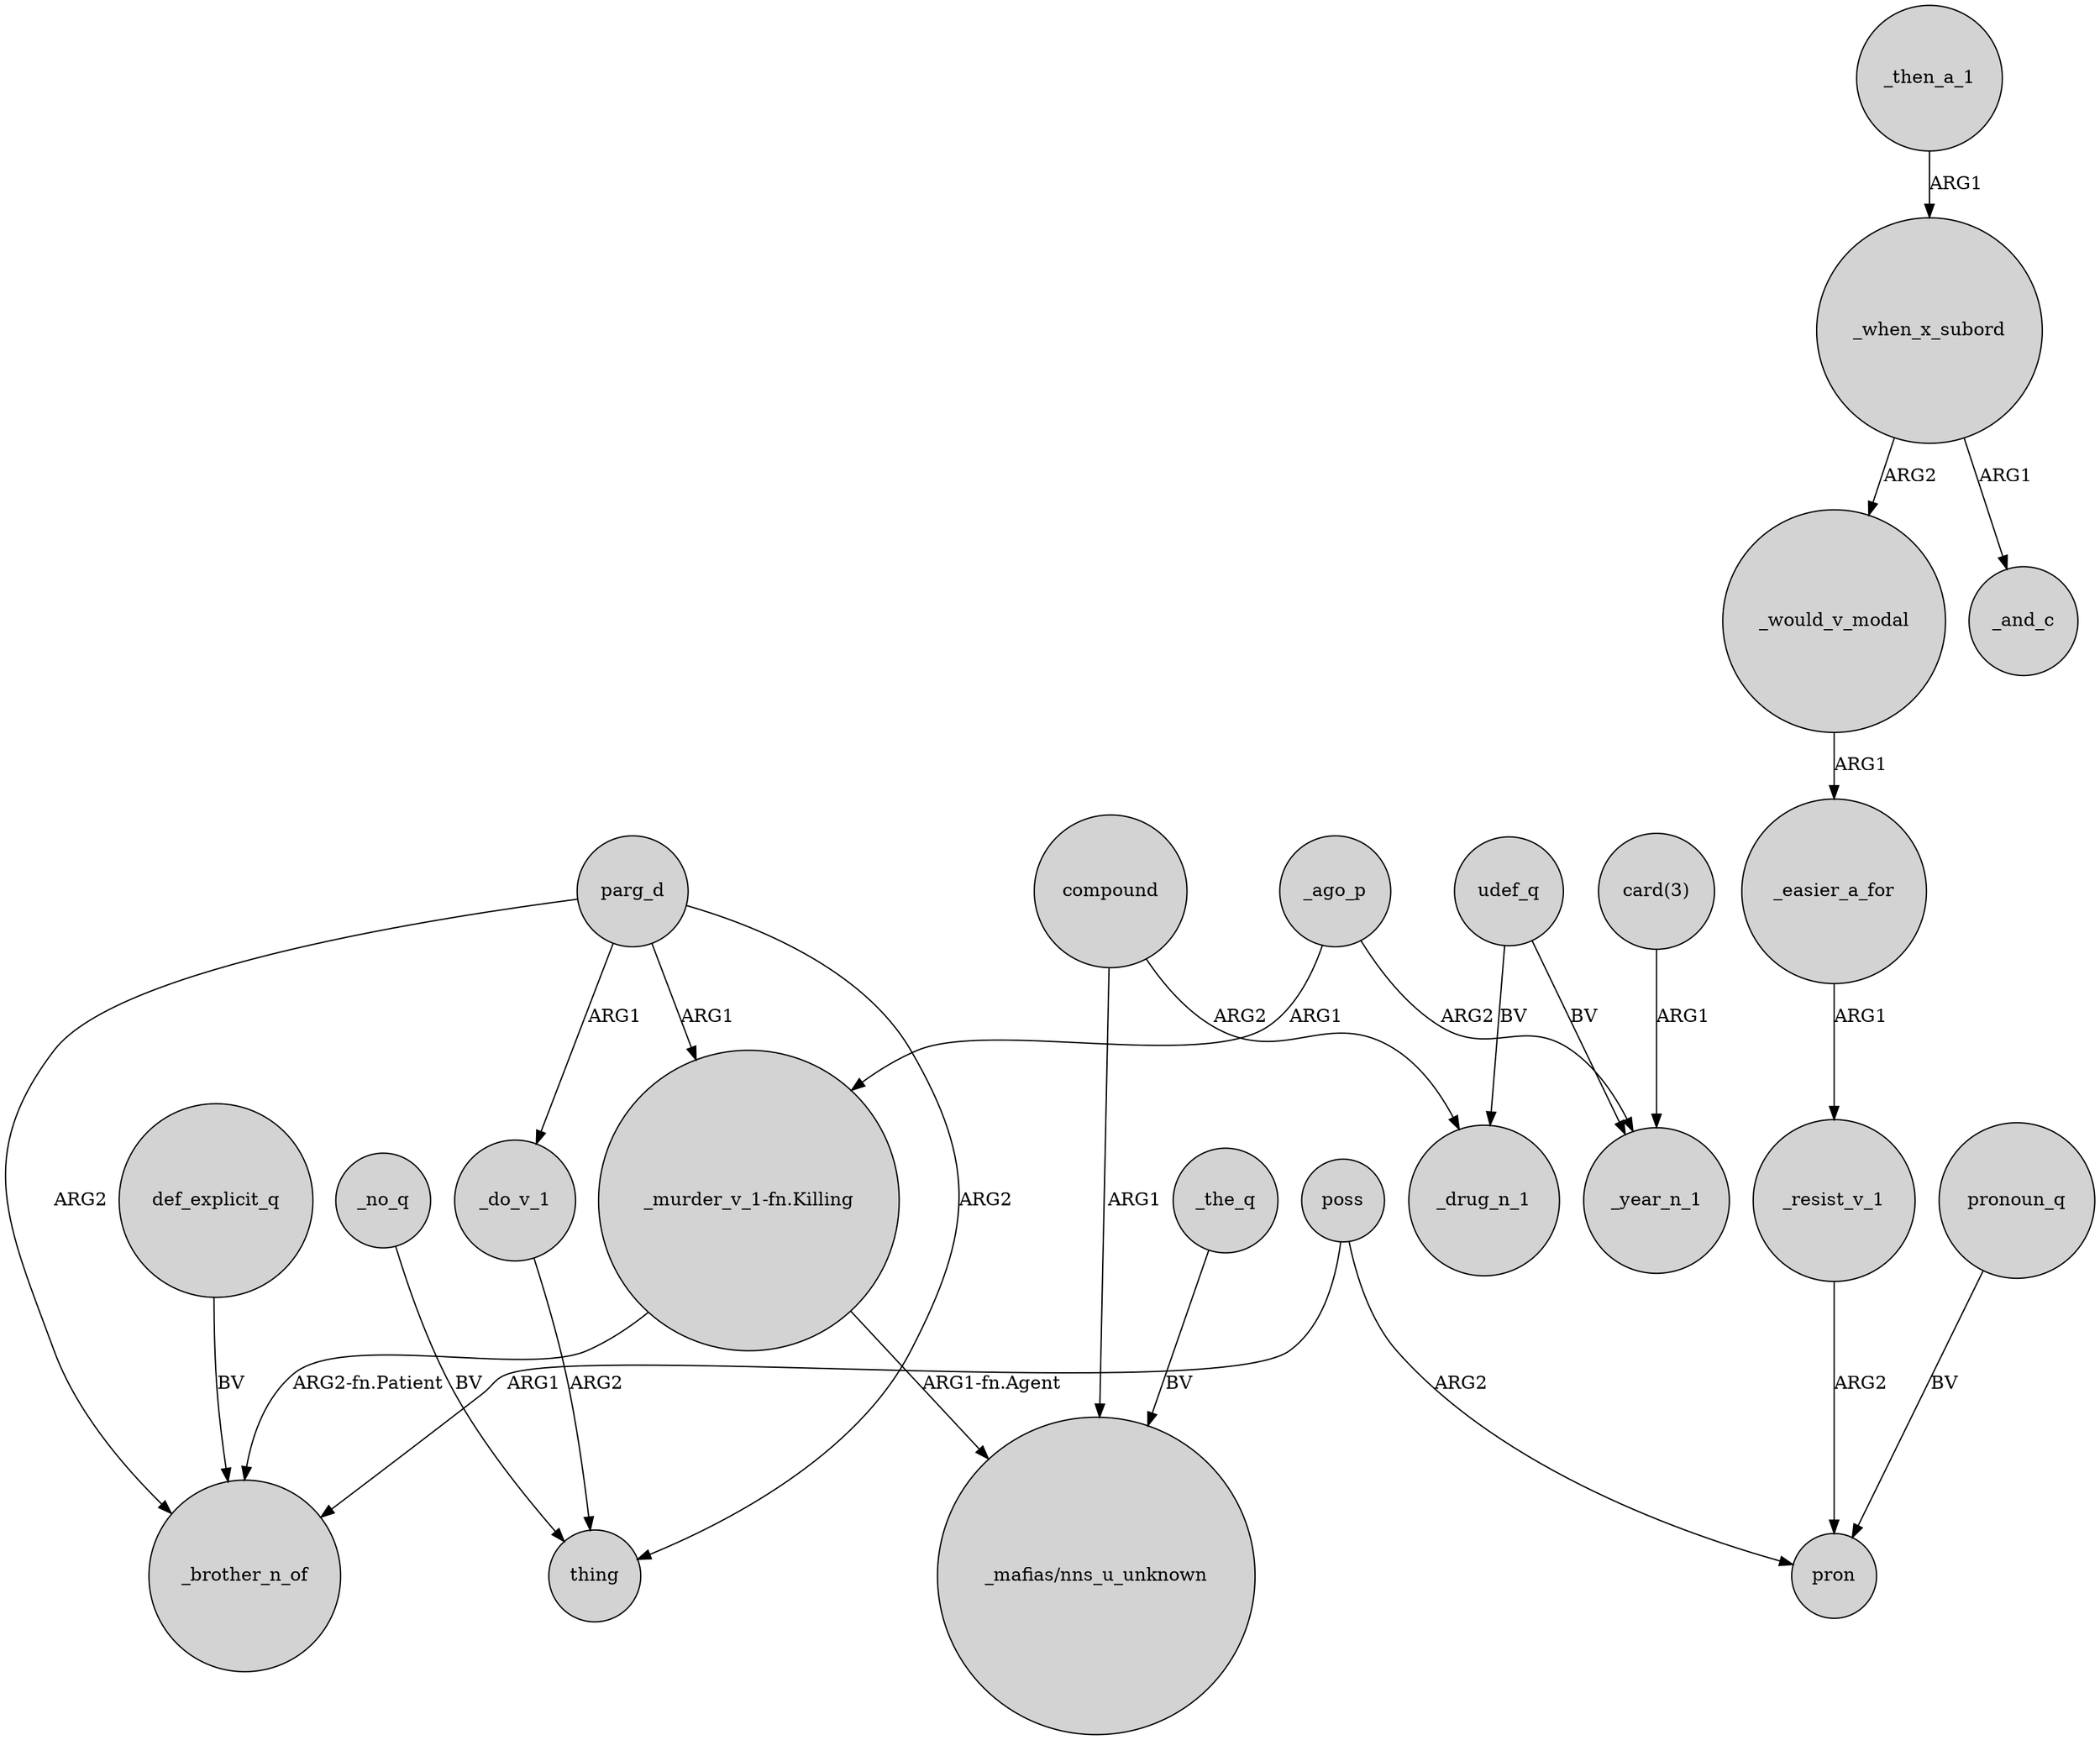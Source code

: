 digraph {
	node [shape=circle style=filled]
	poss -> _brother_n_of [label=ARG1]
	parg_d -> _do_v_1 [label=ARG1]
	parg_d -> _brother_n_of [label=ARG2]
	poss -> pron [label=ARG2]
	"_murder_v_1-fn.Killing" -> _brother_n_of [label="ARG2-fn.Patient"]
	parg_d -> thing [label=ARG2]
	def_explicit_q -> _brother_n_of [label=BV]
	"_murder_v_1-fn.Killing" -> "_mafias/nns_u_unknown" [label="ARG1-fn.Agent"]
	_easier_a_for -> _resist_v_1 [label=ARG1]
	compound -> "_mafias/nns_u_unknown" [label=ARG1]
	_then_a_1 -> _when_x_subord [label=ARG1]
	_resist_v_1 -> pron [label=ARG2]
	udef_q -> _drug_n_1 [label=BV]
	pronoun_q -> pron [label=BV]
	_ago_p -> _year_n_1 [label=ARG2]
	_the_q -> "_mafias/nns_u_unknown" [label=BV]
	_when_x_subord -> _would_v_modal [label=ARG2]
	_when_x_subord -> _and_c [label=ARG1]
	_no_q -> thing [label=BV]
	compound -> _drug_n_1 [label=ARG2]
	"card(3)" -> _year_n_1 [label=ARG1]
	_ago_p -> "_murder_v_1-fn.Killing" [label=ARG1]
	parg_d -> "_murder_v_1-fn.Killing" [label=ARG1]
	_do_v_1 -> thing [label=ARG2]
	udef_q -> _year_n_1 [label=BV]
	_would_v_modal -> _easier_a_for [label=ARG1]
}

